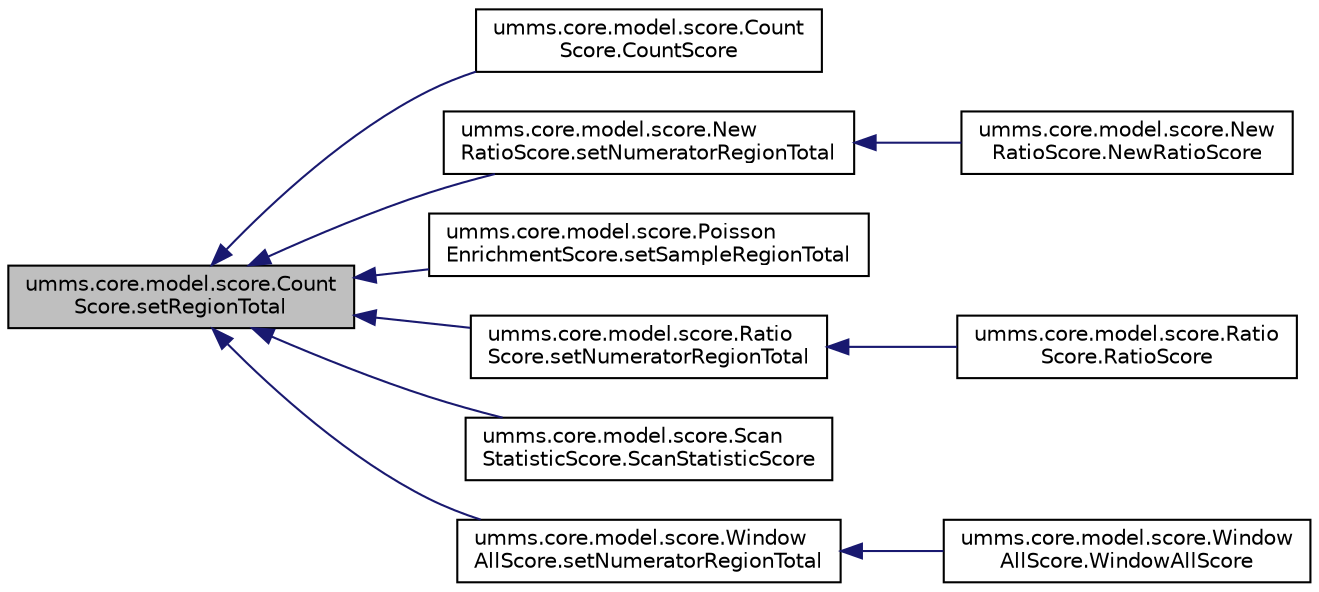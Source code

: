 digraph "umms.core.model.score.CountScore.setRegionTotal"
{
  edge [fontname="Helvetica",fontsize="10",labelfontname="Helvetica",labelfontsize="10"];
  node [fontname="Helvetica",fontsize="10",shape=record];
  rankdir="LR";
  Node1 [label="umms.core.model.score.Count\lScore.setRegionTotal",height=0.2,width=0.4,color="black", fillcolor="grey75", style="filled" fontcolor="black"];
  Node1 -> Node2 [dir="back",color="midnightblue",fontsize="10",style="solid"];
  Node2 [label="umms.core.model.score.Count\lScore.CountScore",height=0.2,width=0.4,color="black", fillcolor="white", style="filled",URL="$classumms_1_1core_1_1model_1_1score_1_1_count_score.html#a49a9bdef1add962b8c88aeba0c40aa3c"];
  Node1 -> Node3 [dir="back",color="midnightblue",fontsize="10",style="solid"];
  Node3 [label="umms.core.model.score.New\lRatioScore.setNumeratorRegionTotal",height=0.2,width=0.4,color="black", fillcolor="white", style="filled",URL="$classumms_1_1core_1_1model_1_1score_1_1_new_ratio_score.html#a15d898583a458c1cf1db03757f42a58e"];
  Node3 -> Node4 [dir="back",color="midnightblue",fontsize="10",style="solid"];
  Node4 [label="umms.core.model.score.New\lRatioScore.NewRatioScore",height=0.2,width=0.4,color="black", fillcolor="white", style="filled",URL="$classumms_1_1core_1_1model_1_1score_1_1_new_ratio_score.html#aff56900f9c2118c6625cdc56ad3d35cb"];
  Node1 -> Node5 [dir="back",color="midnightblue",fontsize="10",style="solid"];
  Node5 [label="umms.core.model.score.Poisson\lEnrichmentScore.setSampleRegionTotal",height=0.2,width=0.4,color="black", fillcolor="white", style="filled",URL="$classumms_1_1core_1_1model_1_1score_1_1_poisson_enrichment_score.html#ad2783636cbac0d5e6d134c08046f8887"];
  Node1 -> Node6 [dir="back",color="midnightblue",fontsize="10",style="solid"];
  Node6 [label="umms.core.model.score.Ratio\lScore.setNumeratorRegionTotal",height=0.2,width=0.4,color="black", fillcolor="white", style="filled",URL="$classumms_1_1core_1_1model_1_1score_1_1_ratio_score.html#a36ba05b15a6e54eaf8fbe20d835b1875"];
  Node6 -> Node7 [dir="back",color="midnightblue",fontsize="10",style="solid"];
  Node7 [label="umms.core.model.score.Ratio\lScore.RatioScore",height=0.2,width=0.4,color="black", fillcolor="white", style="filled",URL="$classumms_1_1core_1_1model_1_1score_1_1_ratio_score.html#ae84977919a326b1005fb6e1652601c0e"];
  Node1 -> Node8 [dir="back",color="midnightblue",fontsize="10",style="solid"];
  Node8 [label="umms.core.model.score.Scan\lStatisticScore.ScanStatisticScore",height=0.2,width=0.4,color="black", fillcolor="white", style="filled",URL="$classumms_1_1core_1_1model_1_1score_1_1_scan_statistic_score.html#a2ce362a90f26940470dc5341a904265e"];
  Node1 -> Node9 [dir="back",color="midnightblue",fontsize="10",style="solid"];
  Node9 [label="umms.core.model.score.Window\lAllScore.setNumeratorRegionTotal",height=0.2,width=0.4,color="black", fillcolor="white", style="filled",URL="$classumms_1_1core_1_1model_1_1score_1_1_window_all_score.html#a4a64cec6c0ca531671a409d7c47cea15"];
  Node9 -> Node10 [dir="back",color="midnightblue",fontsize="10",style="solid"];
  Node10 [label="umms.core.model.score.Window\lAllScore.WindowAllScore",height=0.2,width=0.4,color="black", fillcolor="white", style="filled",URL="$classumms_1_1core_1_1model_1_1score_1_1_window_all_score.html#a2c189eb39c242a3e29b51f48d2f2c4b7"];
}
